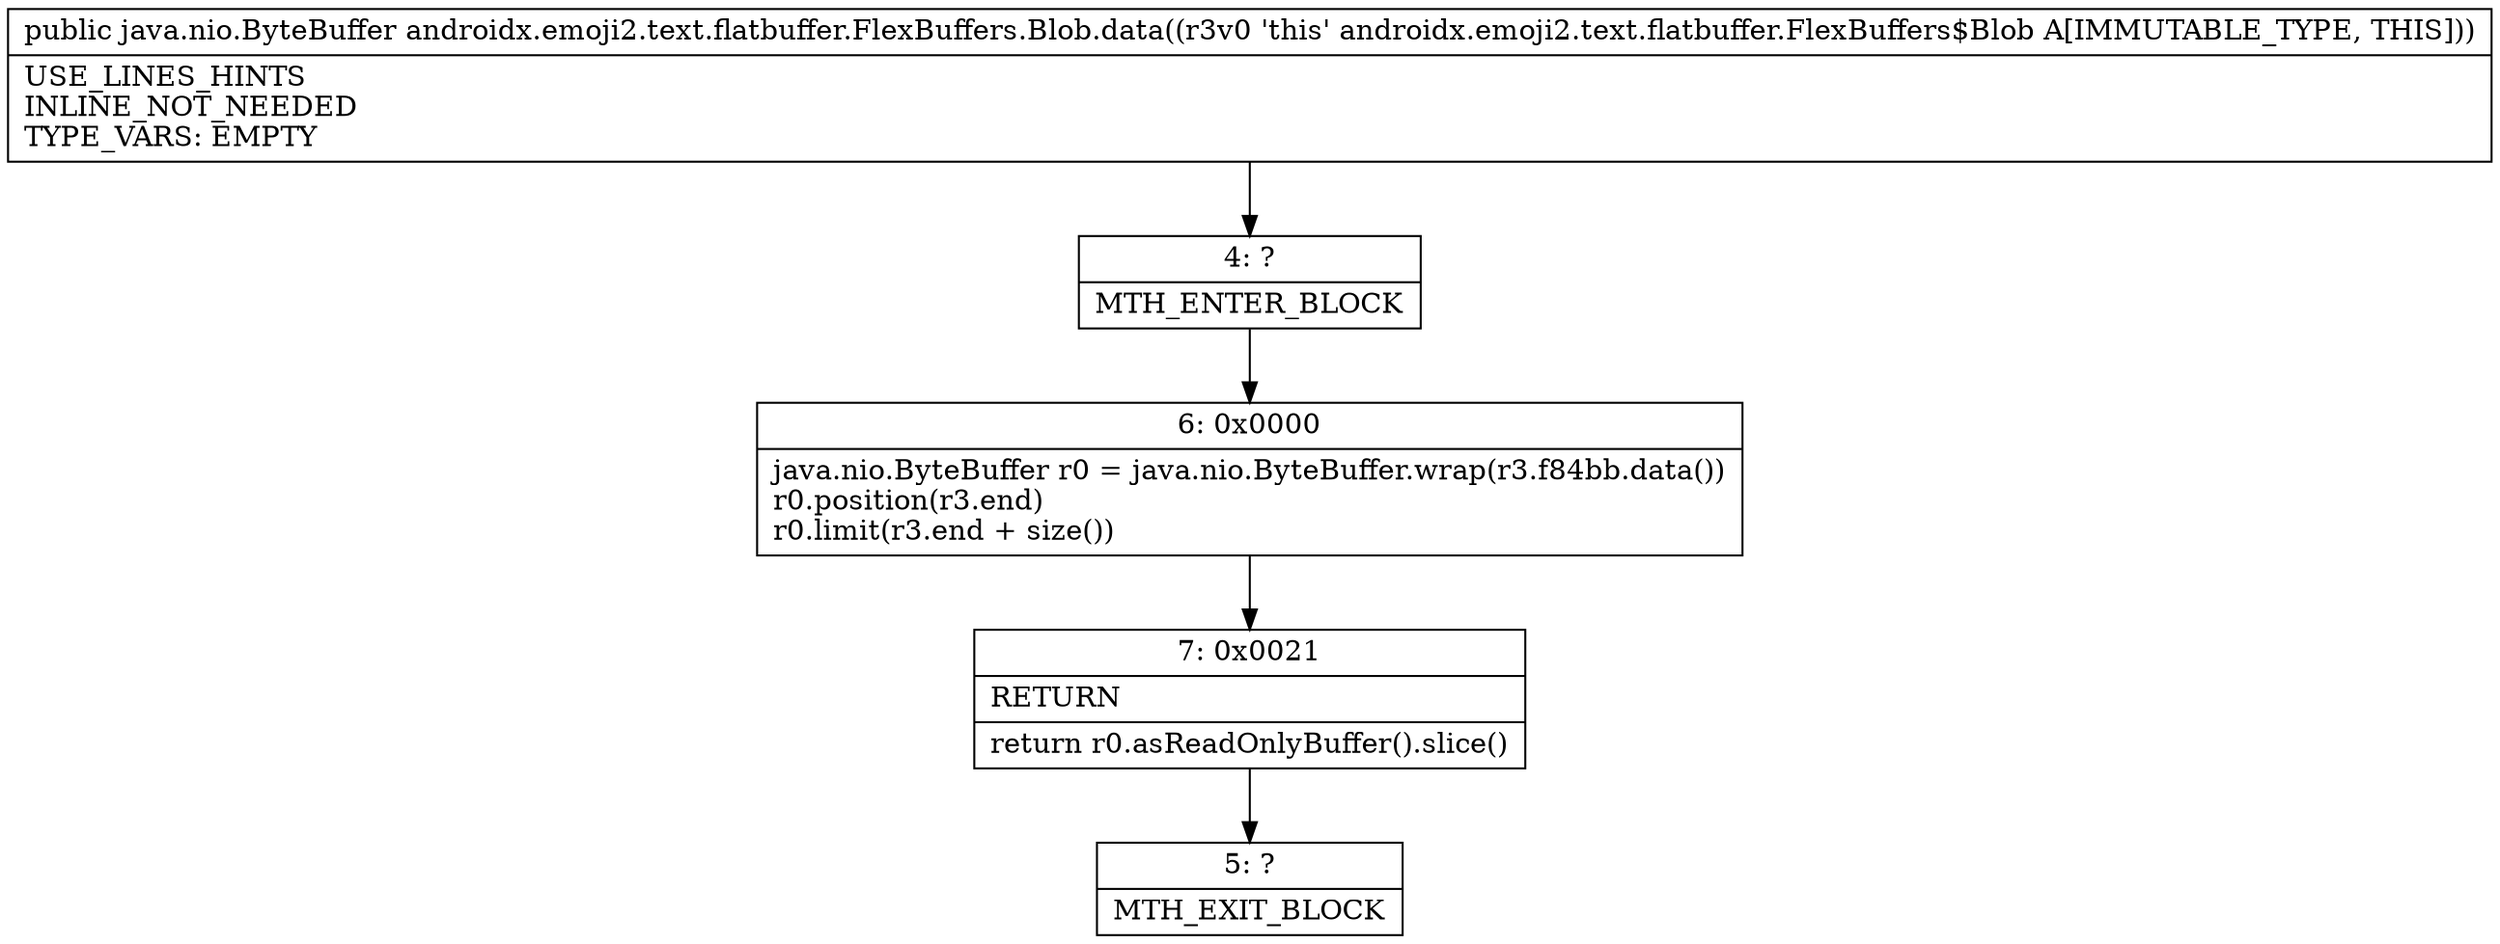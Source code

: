 digraph "CFG forandroidx.emoji2.text.flatbuffer.FlexBuffers.Blob.data()Ljava\/nio\/ByteBuffer;" {
Node_4 [shape=record,label="{4\:\ ?|MTH_ENTER_BLOCK\l}"];
Node_6 [shape=record,label="{6\:\ 0x0000|java.nio.ByteBuffer r0 = java.nio.ByteBuffer.wrap(r3.f84bb.data())\lr0.position(r3.end)\lr0.limit(r3.end + size())\l}"];
Node_7 [shape=record,label="{7\:\ 0x0021|RETURN\l|return r0.asReadOnlyBuffer().slice()\l}"];
Node_5 [shape=record,label="{5\:\ ?|MTH_EXIT_BLOCK\l}"];
MethodNode[shape=record,label="{public java.nio.ByteBuffer androidx.emoji2.text.flatbuffer.FlexBuffers.Blob.data((r3v0 'this' androidx.emoji2.text.flatbuffer.FlexBuffers$Blob A[IMMUTABLE_TYPE, THIS]))  | USE_LINES_HINTS\lINLINE_NOT_NEEDED\lTYPE_VARS: EMPTY\l}"];
MethodNode -> Node_4;Node_4 -> Node_6;
Node_6 -> Node_7;
Node_7 -> Node_5;
}

